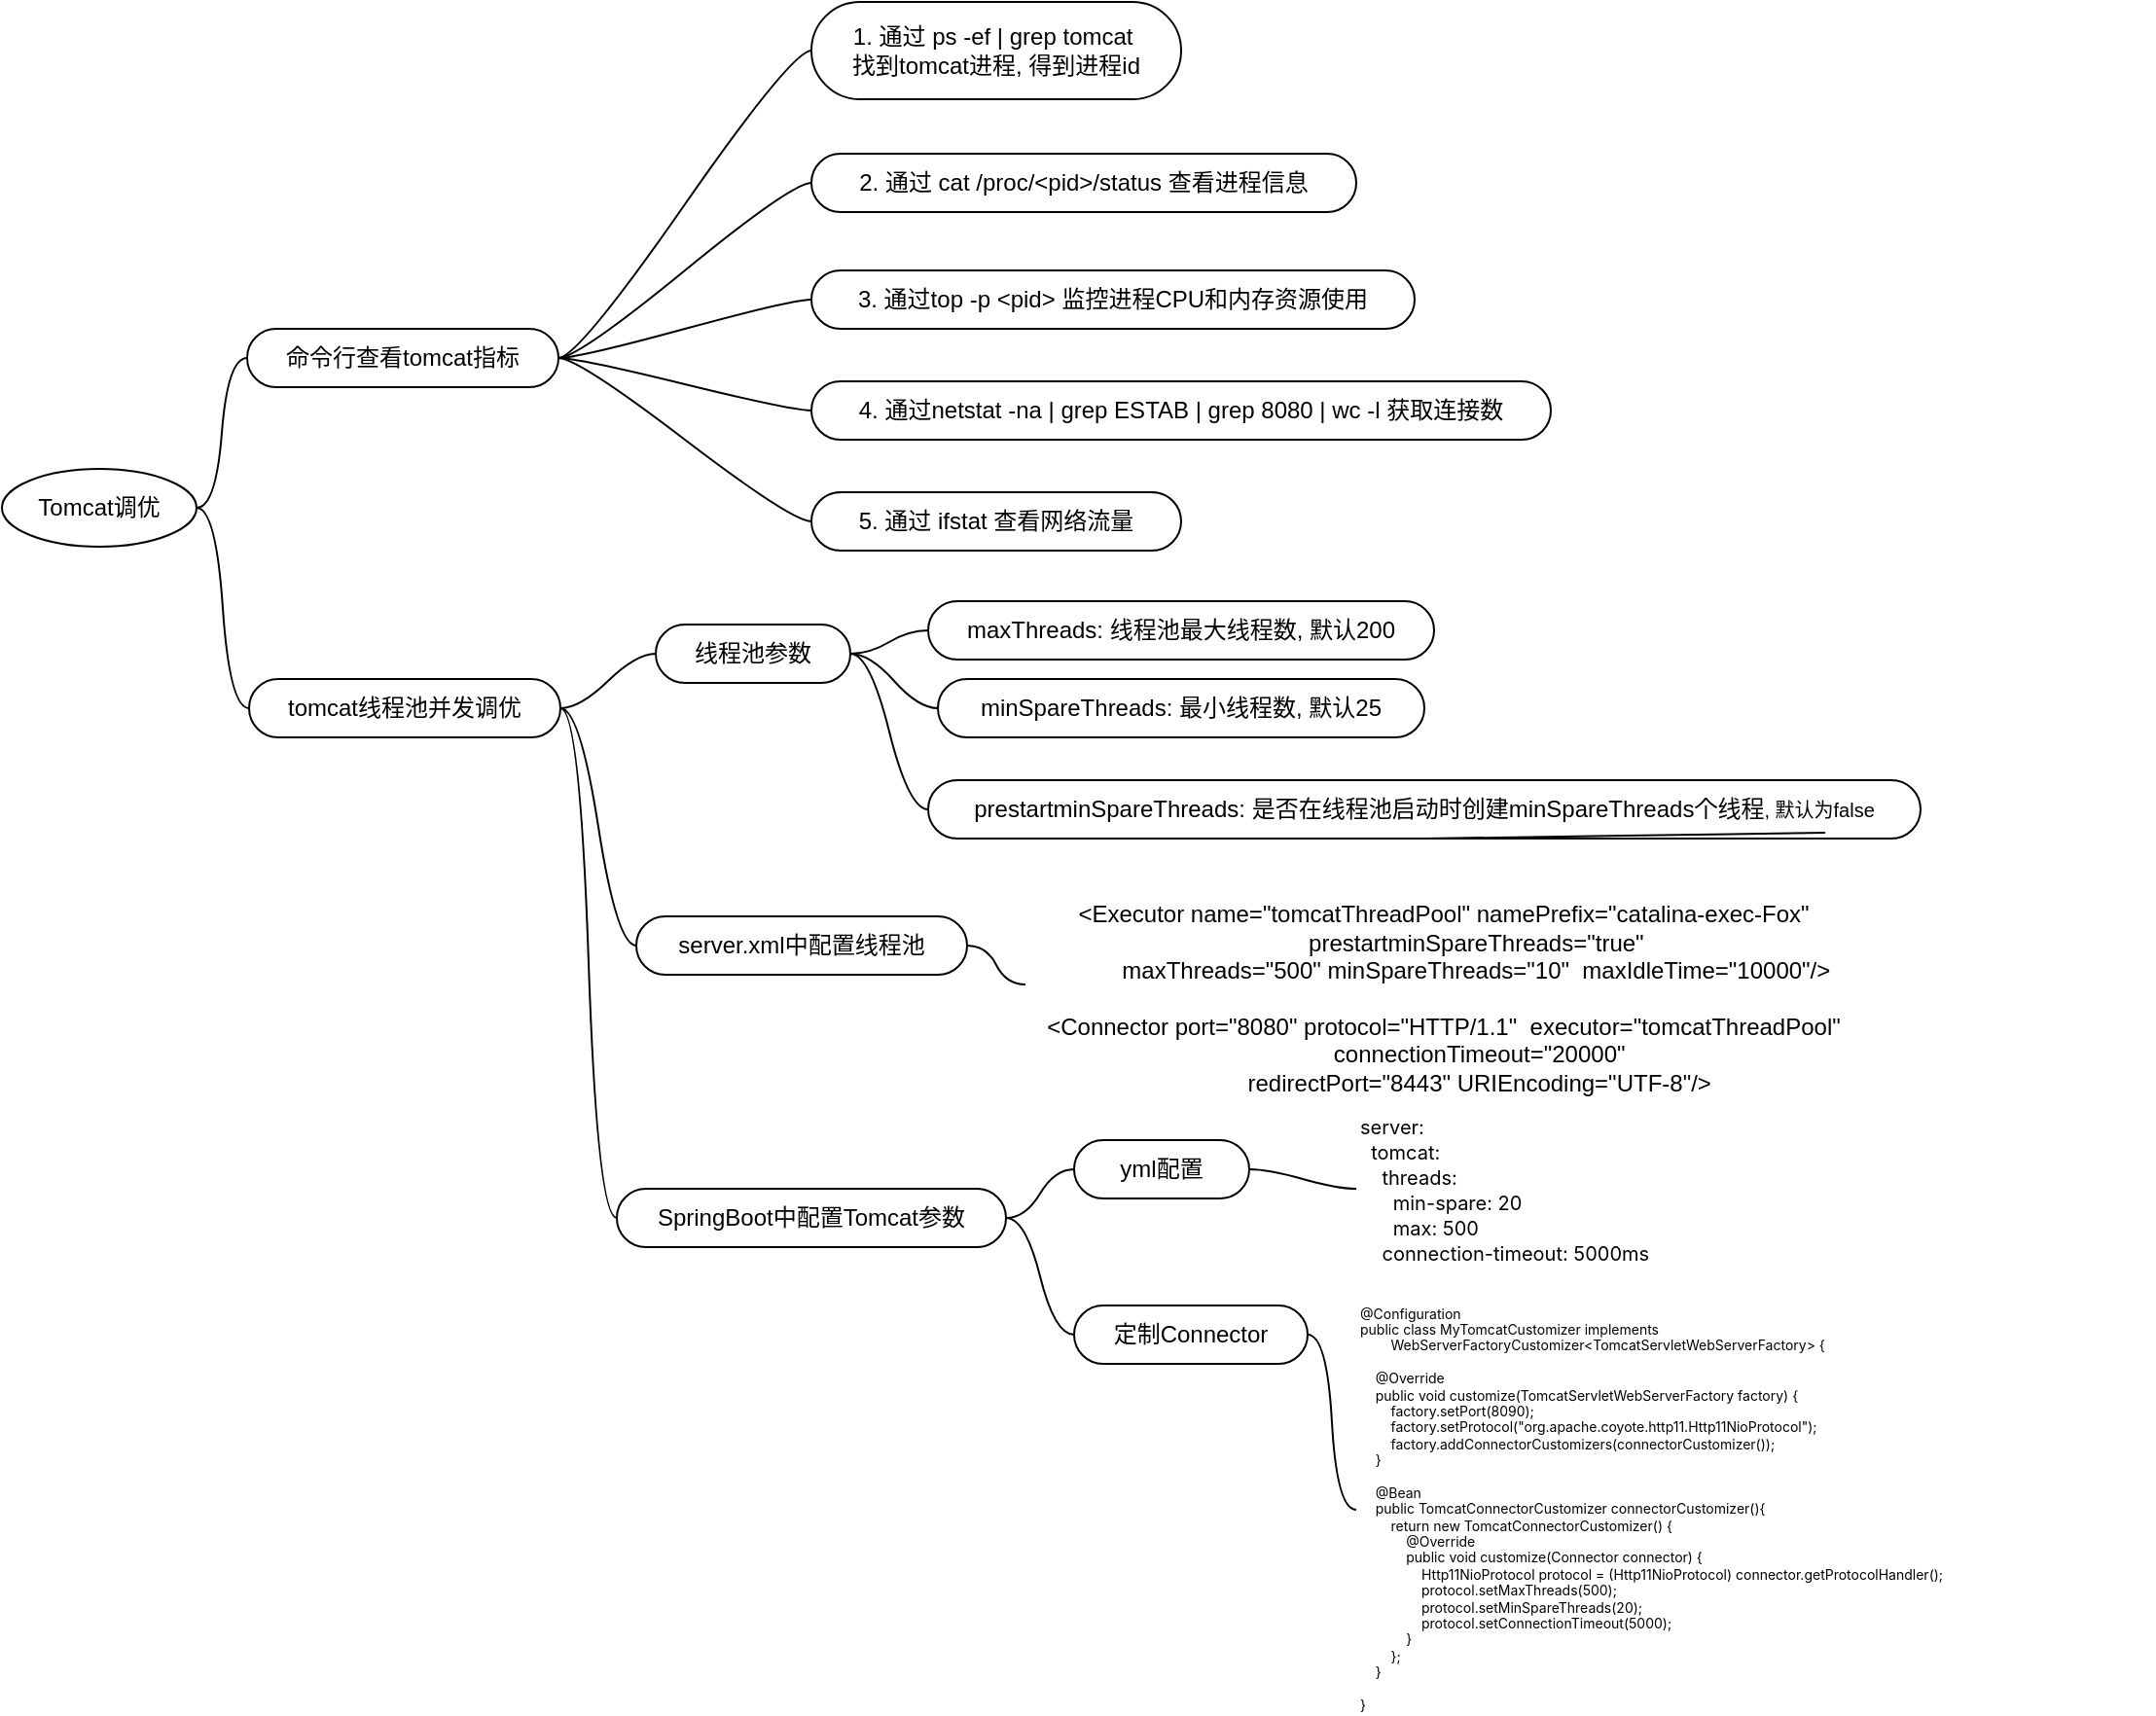 <mxfile version="27.1.5">
  <diagram id="e06wF-_9-BG0q04lpOA8" name="第 1 页">
    <mxGraphModel dx="1018" dy="689" grid="1" gridSize="10" guides="1" tooltips="1" connect="1" arrows="1" fold="1" page="1" pageScale="1" pageWidth="827" pageHeight="1169" math="0" shadow="0">
      <root>
        <mxCell id="0" />
        <mxCell id="1" parent="0" />
        <mxCell id="b7IFjaoiHJgCwKUFTej1-2" style="edgeStyle=entityRelationEdgeStyle;rounded=0;orthogonalLoop=1;jettySize=auto;html=1;startArrow=none;endArrow=none;segment=10;curved=1;sourcePerimeterSpacing=0;targetPerimeterSpacing=0;exitX=1;exitY=0.5;exitDx=0;exitDy=0;" edge="1" parent="1" source="b7IFjaoiHJgCwKUFTej1-1" target="b7IFjaoiHJgCwKUFTej1-3">
          <mxGeometry relative="1" as="geometry">
            <mxPoint x="520" y="240" as="targetPoint" />
          </mxGeometry>
        </mxCell>
        <mxCell id="b7IFjaoiHJgCwKUFTej1-16" style="edgeStyle=entityRelationEdgeStyle;rounded=0;orthogonalLoop=1;jettySize=auto;html=1;startArrow=none;endArrow=none;segment=10;curved=1;sourcePerimeterSpacing=0;targetPerimeterSpacing=0;exitX=1;exitY=0.5;exitDx=0;exitDy=0;" edge="1" parent="1" source="b7IFjaoiHJgCwKUFTej1-1" target="b7IFjaoiHJgCwKUFTej1-17">
          <mxGeometry relative="1" as="geometry">
            <mxPoint x="500" y="420" as="targetPoint" />
          </mxGeometry>
        </mxCell>
        <mxCell id="b7IFjaoiHJgCwKUFTej1-1" value="Tomcat调优" style="ellipse;whiteSpace=wrap;html=1;align=center;newEdgeStyle={&quot;edgeStyle&quot;:&quot;entityRelationEdgeStyle&quot;,&quot;startArrow&quot;:&quot;none&quot;,&quot;endArrow&quot;:&quot;none&quot;,&quot;segment&quot;:10,&quot;curved&quot;:1,&quot;sourcePerimeterSpacing&quot;:0,&quot;targetPerimeterSpacing&quot;:0};treeFolding=1;treeMoving=1;" vertex="1" parent="1">
          <mxGeometry x="364" y="310" width="100" height="40" as="geometry" />
        </mxCell>
        <mxCell id="b7IFjaoiHJgCwKUFTej1-4" style="edgeStyle=entityRelationEdgeStyle;rounded=0;orthogonalLoop=1;jettySize=auto;html=1;startArrow=none;endArrow=none;segment=10;curved=1;sourcePerimeterSpacing=0;targetPerimeterSpacing=0;exitX=1;exitY=0.5;exitDx=0;exitDy=0;" edge="1" parent="1" source="b7IFjaoiHJgCwKUFTej1-3" target="b7IFjaoiHJgCwKUFTej1-5">
          <mxGeometry relative="1" as="geometry">
            <mxPoint x="700" y="210" as="targetPoint" />
          </mxGeometry>
        </mxCell>
        <mxCell id="b7IFjaoiHJgCwKUFTej1-6" style="edgeStyle=entityRelationEdgeStyle;rounded=0;orthogonalLoop=1;jettySize=auto;html=1;startArrow=none;endArrow=none;segment=10;curved=1;sourcePerimeterSpacing=0;targetPerimeterSpacing=0;exitX=1;exitY=0.5;exitDx=0;exitDy=0;" edge="1" parent="1" source="b7IFjaoiHJgCwKUFTej1-3" target="b7IFjaoiHJgCwKUFTej1-7">
          <mxGeometry relative="1" as="geometry">
            <mxPoint x="760" y="253" as="targetPoint" />
          </mxGeometry>
        </mxCell>
        <mxCell id="b7IFjaoiHJgCwKUFTej1-10" style="edgeStyle=entityRelationEdgeStyle;rounded=0;orthogonalLoop=1;jettySize=auto;html=1;startArrow=none;endArrow=none;segment=10;curved=1;sourcePerimeterSpacing=0;targetPerimeterSpacing=0;exitX=1;exitY=0.5;exitDx=0;exitDy=0;" edge="1" parent="1" source="b7IFjaoiHJgCwKUFTej1-3" target="b7IFjaoiHJgCwKUFTej1-11">
          <mxGeometry relative="1" as="geometry">
            <mxPoint x="770" y="220" as="targetPoint" />
          </mxGeometry>
        </mxCell>
        <mxCell id="b7IFjaoiHJgCwKUFTej1-12" style="edgeStyle=entityRelationEdgeStyle;rounded=0;orthogonalLoop=1;jettySize=auto;html=1;startArrow=none;endArrow=none;segment=10;curved=1;sourcePerimeterSpacing=0;targetPerimeterSpacing=0;exitX=1;exitY=0.5;exitDx=0;exitDy=0;" edge="1" parent="1" source="b7IFjaoiHJgCwKUFTej1-3" target="b7IFjaoiHJgCwKUFTej1-13">
          <mxGeometry relative="1" as="geometry">
            <mxPoint x="790" y="280" as="targetPoint" />
          </mxGeometry>
        </mxCell>
        <mxCell id="b7IFjaoiHJgCwKUFTej1-14" style="edgeStyle=entityRelationEdgeStyle;rounded=0;orthogonalLoop=1;jettySize=auto;html=1;startArrow=none;endArrow=none;segment=10;curved=1;sourcePerimeterSpacing=0;targetPerimeterSpacing=0;exitX=1;exitY=0.5;exitDx=0;exitDy=0;" edge="1" parent="1" source="b7IFjaoiHJgCwKUFTej1-3" target="b7IFjaoiHJgCwKUFTej1-15">
          <mxGeometry relative="1" as="geometry">
            <mxPoint x="790" y="340" as="targetPoint" />
          </mxGeometry>
        </mxCell>
        <mxCell id="b7IFjaoiHJgCwKUFTej1-3" value="命令行查看tomcat指标" style="whiteSpace=wrap;html=1;rounded=1;arcSize=50;align=center;verticalAlign=middle;strokeWidth=1;autosize=1;spacing=4;treeFolding=1;treeMoving=1;newEdgeStyle={&quot;edgeStyle&quot;:&quot;entityRelationEdgeStyle&quot;,&quot;startArrow&quot;:&quot;none&quot;,&quot;endArrow&quot;:&quot;none&quot;,&quot;segment&quot;:10,&quot;curved&quot;:1,&quot;sourcePerimeterSpacing&quot;:0,&quot;targetPerimeterSpacing&quot;:0};" vertex="1" parent="1">
          <mxGeometry x="490" y="238" width="160" height="30" as="geometry" />
        </mxCell>
        <mxCell id="b7IFjaoiHJgCwKUFTej1-5" value="1. 通过 ps -ef | grep tomcat&amp;nbsp;&lt;div&gt;找到tomcat进程, 得到进程id&lt;/div&gt;" style="whiteSpace=wrap;html=1;rounded=1;arcSize=50;align=center;verticalAlign=middle;strokeWidth=1;autosize=1;spacing=4;treeFolding=1;treeMoving=1;newEdgeStyle={&quot;edgeStyle&quot;:&quot;entityRelationEdgeStyle&quot;,&quot;startArrow&quot;:&quot;none&quot;,&quot;endArrow&quot;:&quot;none&quot;,&quot;segment&quot;:10,&quot;curved&quot;:1,&quot;sourcePerimeterSpacing&quot;:0,&quot;targetPerimeterSpacing&quot;:0};" vertex="1" parent="1">
          <mxGeometry x="780" y="70" width="190" height="50" as="geometry" />
        </mxCell>
        <mxCell id="b7IFjaoiHJgCwKUFTej1-7" value="2. 通过 cat /proc/&amp;lt;pid&amp;gt;/status 查看进程信息" style="whiteSpace=wrap;html=1;rounded=1;arcSize=50;align=center;verticalAlign=middle;strokeWidth=1;autosize=1;spacing=4;treeFolding=1;treeMoving=1;newEdgeStyle={&quot;edgeStyle&quot;:&quot;entityRelationEdgeStyle&quot;,&quot;startArrow&quot;:&quot;none&quot;,&quot;endArrow&quot;:&quot;none&quot;,&quot;segment&quot;:10,&quot;curved&quot;:1,&quot;sourcePerimeterSpacing&quot;:0,&quot;targetPerimeterSpacing&quot;:0};" vertex="1" parent="1">
          <mxGeometry x="780" y="148" width="280" height="30" as="geometry" />
        </mxCell>
        <mxCell id="b7IFjaoiHJgCwKUFTej1-11" value="3. 通过top -p &amp;lt;pid&amp;gt; 监控进程CPU和内存资源使用" style="whiteSpace=wrap;html=1;rounded=1;arcSize=50;align=center;verticalAlign=middle;strokeWidth=1;autosize=1;spacing=4;treeFolding=1;treeMoving=1;newEdgeStyle={&quot;edgeStyle&quot;:&quot;entityRelationEdgeStyle&quot;,&quot;startArrow&quot;:&quot;none&quot;,&quot;endArrow&quot;:&quot;none&quot;,&quot;segment&quot;:10,&quot;curved&quot;:1,&quot;sourcePerimeterSpacing&quot;:0,&quot;targetPerimeterSpacing&quot;:0};" vertex="1" parent="1">
          <mxGeometry x="780" y="208" width="310" height="30" as="geometry" />
        </mxCell>
        <mxCell id="b7IFjaoiHJgCwKUFTej1-13" value="4. 通过netstat -na | grep ESTAB | grep 8080 | wc -l 获取连接数" style="whiteSpace=wrap;html=1;rounded=1;arcSize=50;align=center;verticalAlign=middle;strokeWidth=1;autosize=1;spacing=4;treeFolding=1;treeMoving=1;newEdgeStyle={&quot;edgeStyle&quot;:&quot;entityRelationEdgeStyle&quot;,&quot;startArrow&quot;:&quot;none&quot;,&quot;endArrow&quot;:&quot;none&quot;,&quot;segment&quot;:10,&quot;curved&quot;:1,&quot;sourcePerimeterSpacing&quot;:0,&quot;targetPerimeterSpacing&quot;:0};" vertex="1" parent="1">
          <mxGeometry x="780" y="265" width="380" height="30" as="geometry" />
        </mxCell>
        <mxCell id="b7IFjaoiHJgCwKUFTej1-15" value="5. 通过 ifstat 查看网络流量" style="whiteSpace=wrap;html=1;rounded=1;arcSize=50;align=center;verticalAlign=middle;strokeWidth=1;autosize=1;spacing=4;treeFolding=1;treeMoving=1;newEdgeStyle={&quot;edgeStyle&quot;:&quot;entityRelationEdgeStyle&quot;,&quot;startArrow&quot;:&quot;none&quot;,&quot;endArrow&quot;:&quot;none&quot;,&quot;segment&quot;:10,&quot;curved&quot;:1,&quot;sourcePerimeterSpacing&quot;:0,&quot;targetPerimeterSpacing&quot;:0};" vertex="1" parent="1">
          <mxGeometry x="780" y="322" width="190" height="30" as="geometry" />
        </mxCell>
        <mxCell id="b7IFjaoiHJgCwKUFTej1-18" style="edgeStyle=entityRelationEdgeStyle;rounded=0;orthogonalLoop=1;jettySize=auto;html=1;startArrow=none;endArrow=none;segment=10;curved=1;sourcePerimeterSpacing=0;targetPerimeterSpacing=0;exitX=1;exitY=0.5;exitDx=0;exitDy=0;" edge="1" parent="1" source="b7IFjaoiHJgCwKUFTej1-17" target="b7IFjaoiHJgCwKUFTej1-19">
          <mxGeometry relative="1" as="geometry">
            <mxPoint x="730" y="400" as="targetPoint" />
          </mxGeometry>
        </mxCell>
        <mxCell id="b7IFjaoiHJgCwKUFTej1-27" style="edgeStyle=entityRelationEdgeStyle;rounded=0;orthogonalLoop=1;jettySize=auto;html=1;startArrow=none;endArrow=none;segment=10;curved=1;sourcePerimeterSpacing=0;targetPerimeterSpacing=0;exitX=1;exitY=0.5;exitDx=0;exitDy=0;" edge="1" parent="1" source="b7IFjaoiHJgCwKUFTej1-17" target="b7IFjaoiHJgCwKUFTej1-28">
          <mxGeometry relative="1" as="geometry">
            <mxPoint x="730" y="540" as="targetPoint" />
          </mxGeometry>
        </mxCell>
        <mxCell id="b7IFjaoiHJgCwKUFTej1-34" style="edgeStyle=entityRelationEdgeStyle;rounded=0;orthogonalLoop=1;jettySize=auto;html=1;startArrow=none;endArrow=none;segment=10;curved=1;sourcePerimeterSpacing=0;targetPerimeterSpacing=0;exitX=1;exitY=0.5;exitDx=0;exitDy=0;" edge="1" parent="1" source="b7IFjaoiHJgCwKUFTej1-17" target="b7IFjaoiHJgCwKUFTej1-35">
          <mxGeometry relative="1" as="geometry">
            <mxPoint x="690" y="650" as="targetPoint" />
          </mxGeometry>
        </mxCell>
        <mxCell id="b7IFjaoiHJgCwKUFTej1-17" value="tomcat线程池并发调优" style="whiteSpace=wrap;html=1;rounded=1;arcSize=50;align=center;verticalAlign=middle;strokeWidth=1;autosize=1;spacing=4;treeFolding=1;treeMoving=1;newEdgeStyle={&quot;edgeStyle&quot;:&quot;entityRelationEdgeStyle&quot;,&quot;startArrow&quot;:&quot;none&quot;,&quot;endArrow&quot;:&quot;none&quot;,&quot;segment&quot;:10,&quot;curved&quot;:1,&quot;sourcePerimeterSpacing&quot;:0,&quot;targetPerimeterSpacing&quot;:0};" vertex="1" parent="1">
          <mxGeometry x="491" y="418" width="160" height="30" as="geometry" />
        </mxCell>
        <mxCell id="b7IFjaoiHJgCwKUFTej1-20" style="edgeStyle=entityRelationEdgeStyle;rounded=0;orthogonalLoop=1;jettySize=auto;html=1;startArrow=none;endArrow=none;segment=10;curved=1;sourcePerimeterSpacing=0;targetPerimeterSpacing=0;exitX=1;exitY=0.5;exitDx=0;exitDy=0;" edge="1" parent="1" source="b7IFjaoiHJgCwKUFTej1-19" target="b7IFjaoiHJgCwKUFTej1-21">
          <mxGeometry relative="1" as="geometry">
            <mxPoint x="880" y="370" as="targetPoint" />
          </mxGeometry>
        </mxCell>
        <mxCell id="b7IFjaoiHJgCwKUFTej1-22" style="edgeStyle=entityRelationEdgeStyle;rounded=0;orthogonalLoop=1;jettySize=auto;html=1;startArrow=none;endArrow=none;segment=10;curved=1;sourcePerimeterSpacing=0;targetPerimeterSpacing=0;exitX=1;exitY=0.5;exitDx=0;exitDy=0;" edge="1" parent="1" source="b7IFjaoiHJgCwKUFTej1-19" target="b7IFjaoiHJgCwKUFTej1-23">
          <mxGeometry relative="1" as="geometry">
            <mxPoint x="850" y="430" as="targetPoint" />
          </mxGeometry>
        </mxCell>
        <mxCell id="b7IFjaoiHJgCwKUFTej1-24" style="edgeStyle=entityRelationEdgeStyle;rounded=0;orthogonalLoop=1;jettySize=auto;html=1;startArrow=none;endArrow=none;segment=10;curved=1;sourcePerimeterSpacing=0;targetPerimeterSpacing=0;exitX=1;exitY=0.5;exitDx=0;exitDy=0;" edge="1" parent="1" source="b7IFjaoiHJgCwKUFTej1-19" target="b7IFjaoiHJgCwKUFTej1-25">
          <mxGeometry relative="1" as="geometry">
            <mxPoint x="850" y="490" as="targetPoint" />
          </mxGeometry>
        </mxCell>
        <mxCell id="b7IFjaoiHJgCwKUFTej1-19" value="线程池参数" style="whiteSpace=wrap;html=1;rounded=1;arcSize=50;align=center;verticalAlign=middle;strokeWidth=1;autosize=1;spacing=4;treeFolding=1;treeMoving=1;newEdgeStyle={&quot;edgeStyle&quot;:&quot;entityRelationEdgeStyle&quot;,&quot;startArrow&quot;:&quot;none&quot;,&quot;endArrow&quot;:&quot;none&quot;,&quot;segment&quot;:10,&quot;curved&quot;:1,&quot;sourcePerimeterSpacing&quot;:0,&quot;targetPerimeterSpacing&quot;:0};" vertex="1" parent="1">
          <mxGeometry x="700" y="390" width="100" height="30" as="geometry" />
        </mxCell>
        <mxCell id="b7IFjaoiHJgCwKUFTej1-21" value="maxThreads: 线程池最大线程数, 默认200" style="whiteSpace=wrap;html=1;rounded=1;arcSize=50;align=center;verticalAlign=middle;strokeWidth=1;autosize=1;spacing=4;treeFolding=1;treeMoving=1;newEdgeStyle={&quot;edgeStyle&quot;:&quot;entityRelationEdgeStyle&quot;,&quot;startArrow&quot;:&quot;none&quot;,&quot;endArrow&quot;:&quot;none&quot;,&quot;segment&quot;:10,&quot;curved&quot;:1,&quot;sourcePerimeterSpacing&quot;:0,&quot;targetPerimeterSpacing&quot;:0};" vertex="1" parent="1">
          <mxGeometry x="840" y="378" width="260" height="30" as="geometry" />
        </mxCell>
        <mxCell id="b7IFjaoiHJgCwKUFTej1-23" value="minSpareThreads: 最小线程数, 默认25" style="whiteSpace=wrap;html=1;rounded=1;arcSize=50;align=center;verticalAlign=middle;strokeWidth=1;autosize=1;spacing=4;treeFolding=1;treeMoving=1;newEdgeStyle={&quot;edgeStyle&quot;:&quot;entityRelationEdgeStyle&quot;,&quot;startArrow&quot;:&quot;none&quot;,&quot;endArrow&quot;:&quot;none&quot;,&quot;segment&quot;:10,&quot;curved&quot;:1,&quot;sourcePerimeterSpacing&quot;:0,&quot;targetPerimeterSpacing&quot;:0};" vertex="1" parent="1">
          <mxGeometry x="845" y="418" width="250" height="30" as="geometry" />
        </mxCell>
        <mxCell id="b7IFjaoiHJgCwKUFTej1-25" value="prestartminSpareThreads: 是否在线程池启动时创建minSpareThreads个线程&lt;span style=&quot;font-size: 10px;&quot;&gt;, 默认为false&lt;/span&gt;" style="whiteSpace=wrap;html=1;rounded=1;arcSize=50;align=center;verticalAlign=middle;strokeWidth=1;autosize=1;spacing=4;treeFolding=1;treeMoving=1;newEdgeStyle={&quot;edgeStyle&quot;:&quot;entityRelationEdgeStyle&quot;,&quot;startArrow&quot;:&quot;none&quot;,&quot;endArrow&quot;:&quot;none&quot;,&quot;segment&quot;:10,&quot;curved&quot;:1,&quot;sourcePerimeterSpacing&quot;:0,&quot;targetPerimeterSpacing&quot;:0};" vertex="1" parent="1">
          <mxGeometry x="840" y="470" width="510" height="30" as="geometry" />
        </mxCell>
        <mxCell id="b7IFjaoiHJgCwKUFTej1-26" style="edgeStyle=entityRelationEdgeStyle;rounded=0;orthogonalLoop=1;jettySize=auto;html=1;startArrow=none;endArrow=none;segment=10;curved=1;sourcePerimeterSpacing=0;targetPerimeterSpacing=0;exitX=0.5;exitY=1;exitDx=0;exitDy=0;entryX=0.904;entryY=0.9;entryDx=0;entryDy=0;entryPerimeter=0;" edge="1" parent="1" source="b7IFjaoiHJgCwKUFTej1-25" target="b7IFjaoiHJgCwKUFTej1-25">
          <mxGeometry relative="1" as="geometry" />
        </mxCell>
        <mxCell id="b7IFjaoiHJgCwKUFTej1-29" style="edgeStyle=entityRelationEdgeStyle;rounded=0;orthogonalLoop=1;jettySize=auto;html=1;startArrow=none;endArrow=none;segment=10;curved=1;sourcePerimeterSpacing=0;targetPerimeterSpacing=0;exitX=1;exitY=0.5;exitDx=0;exitDy=0;" edge="1" parent="1" source="b7IFjaoiHJgCwKUFTej1-28" target="b7IFjaoiHJgCwKUFTej1-31">
          <mxGeometry relative="1" as="geometry">
            <mxPoint x="921" y="615" as="targetPoint" />
          </mxGeometry>
        </mxCell>
        <mxCell id="b7IFjaoiHJgCwKUFTej1-28" value="server.xml中配置线程池" style="whiteSpace=wrap;html=1;rounded=1;arcSize=50;align=center;verticalAlign=middle;strokeWidth=1;autosize=1;spacing=4;treeFolding=1;treeMoving=1;newEdgeStyle={&quot;edgeStyle&quot;:&quot;entityRelationEdgeStyle&quot;,&quot;startArrow&quot;:&quot;none&quot;,&quot;endArrow&quot;:&quot;none&quot;,&quot;segment&quot;:10,&quot;curved&quot;:1,&quot;sourcePerimeterSpacing&quot;:0,&quot;targetPerimeterSpacing&quot;:0};" vertex="1" parent="1">
          <mxGeometry x="690" y="540" width="170" height="30" as="geometry" />
        </mxCell>
        <mxCell id="b7IFjaoiHJgCwKUFTej1-31" value="&lt;article data-content=&quot;[{&amp;quot;type&amp;quot;:&amp;quot;block&amp;quot;,&amp;quot;id&amp;quot;:&amp;quot;1899-1641361801351&amp;quot;,&amp;quot;name&amp;quot;:&amp;quot;code&amp;quot;,&amp;quot;data&amp;quot;:{&amp;quot;version&amp;quot;:1,&amp;quot;language&amp;quot;:&amp;quot;xml&amp;quot;,&amp;quot;theme&amp;quot;:&amp;quot;default&amp;quot;},&amp;quot;nodes&amp;quot;:[{&amp;quot;type&amp;quot;:&amp;quot;block&amp;quot;,&amp;quot;id&amp;quot;:&amp;quot;moYB-1674907588548&amp;quot;,&amp;quot;name&amp;quot;:&amp;quot;code-line&amp;quot;,&amp;quot;data&amp;quot;:{},&amp;quot;nodes&amp;quot;:[{&amp;quot;type&amp;quot;:&amp;quot;text&amp;quot;,&amp;quot;id&amp;quot;:&amp;quot;JmrH-1674907588548&amp;quot;,&amp;quot;leaves&amp;quot;:[{&amp;quot;text&amp;quot;:&amp;quot;&amp;quot;,&amp;quot;marks&amp;quot;:[]}]}]},{&amp;quot;type&amp;quot;:&amp;quot;block&amp;quot;,&amp;quot;id&amp;quot;:&amp;quot;Kc5n-1674907588548&amp;quot;,&amp;quot;name&amp;quot;:&amp;quot;code-line&amp;quot;,&amp;quot;data&amp;quot;:{},&amp;quot;nodes&amp;quot;:[{&amp;quot;type&amp;quot;:&amp;quot;text&amp;quot;,&amp;quot;id&amp;quot;:&amp;quot;Gkob-1674907588548&amp;quot;,&amp;quot;leaves&amp;quot;:[{&amp;quot;text&amp;quot;:&amp;quot;&amp;lt;Executor&amp;nbsp;name=\&amp;quot;tomcatThreadPool\&amp;quot;&amp;nbsp;namePrefix=\&amp;quot;catalina-exec-Fox\&amp;quot;&amp;quot;,&amp;quot;marks&amp;quot;:[]}]}]},{&amp;quot;type&amp;quot;:&amp;quot;block&amp;quot;,&amp;quot;id&amp;quot;:&amp;quot;qeFS-1674907588548&amp;quot;,&amp;quot;name&amp;quot;:&amp;quot;code-line&amp;quot;,&amp;quot;data&amp;quot;:{},&amp;quot;nodes&amp;quot;:[{&amp;quot;type&amp;quot;:&amp;quot;text&amp;quot;,&amp;quot;id&amp;quot;:&amp;quot;iYVm-1674907588548&amp;quot;,&amp;quot;leaves&amp;quot;:[{&amp;quot;text&amp;quot;:&amp;quot;&amp;nbsp;&amp;nbsp;&amp;nbsp;&amp;nbsp;&amp;nbsp;&amp;nbsp;&amp;nbsp;&amp;nbsp;&amp;nbsp;&amp;nbsp;prestartminSpareThreads=\&amp;quot;true\&amp;quot;&amp;quot;,&amp;quot;marks&amp;quot;:[]}]}]},{&amp;quot;type&amp;quot;:&amp;quot;block&amp;quot;,&amp;quot;id&amp;quot;:&amp;quot;79dg-1674907588548&amp;quot;,&amp;quot;name&amp;quot;:&amp;quot;code-line&amp;quot;,&amp;quot;data&amp;quot;:{},&amp;quot;nodes&amp;quot;:[{&amp;quot;type&amp;quot;:&amp;quot;text&amp;quot;,&amp;quot;id&amp;quot;:&amp;quot;H1l4-1674907588548&amp;quot;,&amp;quot;leaves&amp;quot;:[{&amp;quot;text&amp;quot;:&amp;quot;&amp;nbsp;&amp;nbsp;&amp;nbsp;&amp;nbsp;&amp;nbsp;&amp;nbsp;&amp;nbsp;&amp;nbsp;&amp;nbsp;&amp;nbsp;maxThreads=\&amp;quot;500\&amp;quot;&amp;nbsp;minSpareThreads=\&amp;quot;10\&amp;quot;&amp;nbsp;&amp;nbsp;maxIdleTime=\&amp;quot;10000\&amp;quot;/&amp;gt;&amp;quot;,&amp;quot;marks&amp;quot;:[]}]}]},{&amp;quot;type&amp;quot;:&amp;quot;block&amp;quot;,&amp;quot;id&amp;quot;:&amp;quot;SdMy-1674907588548&amp;quot;,&amp;quot;name&amp;quot;:&amp;quot;code-line&amp;quot;,&amp;quot;data&amp;quot;:{},&amp;quot;nodes&amp;quot;:[{&amp;quot;type&amp;quot;:&amp;quot;text&amp;quot;,&amp;quot;id&amp;quot;:&amp;quot;pEGD-1674907588548&amp;quot;,&amp;quot;leaves&amp;quot;:[{&amp;quot;text&amp;quot;:&amp;quot;&amp;nbsp;&amp;nbsp;&amp;nbsp;&amp;nbsp;&amp;nbsp;&amp;nbsp;&amp;nbsp;&amp;nbsp;&amp;nbsp;&amp;nbsp;&amp;quot;,&amp;quot;marks&amp;quot;:[]}]}]},{&amp;quot;type&amp;quot;:&amp;quot;block&amp;quot;,&amp;quot;id&amp;quot;:&amp;quot;EvMF-1674907588548&amp;quot;,&amp;quot;name&amp;quot;:&amp;quot;code-line&amp;quot;,&amp;quot;data&amp;quot;:{},&amp;quot;nodes&amp;quot;:[{&amp;quot;type&amp;quot;:&amp;quot;text&amp;quot;,&amp;quot;id&amp;quot;:&amp;quot;7GFu-1674907588548&amp;quot;,&amp;quot;leaves&amp;quot;:[{&amp;quot;text&amp;quot;:&amp;quot;&amp;lt;Connector&amp;nbsp;port=\&amp;quot;8080\&amp;quot;&amp;nbsp;protocol=\&amp;quot;HTTP/1.1\&amp;quot;&amp;nbsp;&amp;nbsp;executor=\&amp;quot;tomcatThreadPool\&amp;quot;&amp;quot;,&amp;quot;marks&amp;quot;:[]}]}]},{&amp;quot;type&amp;quot;:&amp;quot;block&amp;quot;,&amp;quot;id&amp;quot;:&amp;quot;du2h-1674907588548&amp;quot;,&amp;quot;name&amp;quot;:&amp;quot;code-line&amp;quot;,&amp;quot;data&amp;quot;:{},&amp;quot;nodes&amp;quot;:[{&amp;quot;type&amp;quot;:&amp;quot;text&amp;quot;,&amp;quot;id&amp;quot;:&amp;quot;ZOag-1674907588548&amp;quot;,&amp;quot;leaves&amp;quot;:[{&amp;quot;text&amp;quot;:&amp;quot;&amp;nbsp;&amp;nbsp;&amp;nbsp;&amp;nbsp;&amp;nbsp;&amp;nbsp;&amp;nbsp;&amp;nbsp;&amp;nbsp;&amp;nbsp;&amp;nbsp;connectionTimeout=\&amp;quot;20000\&amp;quot;&amp;quot;,&amp;quot;marks&amp;quot;:[]}]}]},{&amp;quot;type&amp;quot;:&amp;quot;block&amp;quot;,&amp;quot;id&amp;quot;:&amp;quot;E1hM-1674907588548&amp;quot;,&amp;quot;name&amp;quot;:&amp;quot;code-line&amp;quot;,&amp;quot;data&amp;quot;:{},&amp;quot;nodes&amp;quot;:[{&amp;quot;type&amp;quot;:&amp;quot;text&amp;quot;,&amp;quot;id&amp;quot;:&amp;quot;5KWq-1674907588548&amp;quot;,&amp;quot;leaves&amp;quot;:[{&amp;quot;text&amp;quot;:&amp;quot;&amp;nbsp;&amp;nbsp;&amp;nbsp;&amp;nbsp;&amp;nbsp;&amp;nbsp;&amp;nbsp;&amp;nbsp;&amp;nbsp;&amp;nbsp;&amp;nbsp;redirectPort=\&amp;quot;8443\&amp;quot;&amp;nbsp;URIEncoding=\&amp;quot;UTF-8\&amp;quot;/&amp;gt;&amp;quot;,&amp;quot;marks&amp;quot;:[]}]}]}],&amp;quot;state&amp;quot;:{}}]&quot;&gt;&lt;div data-language=&quot;xml&quot; style=&quot;white-space-collapse: preserve;&quot; data-theme=&quot;default&quot;&gt;&lt;br/&gt;&amp;lt;Executor name=&quot;tomcatThreadPool&quot; namePrefix=&quot;catalina-exec-Fox&quot;&lt;br/&gt;          prestartminSpareThreads=&quot;true&quot;&lt;br/&gt;          maxThreads=&quot;500&quot; minSpareThreads=&quot;10&quot;  maxIdleTime=&quot;10000&quot;/&amp;gt;&lt;br/&gt;          &lt;br/&gt;&amp;lt;Connector port=&quot;8080&quot; protocol=&quot;HTTP/1.1&quot;  executor=&quot;tomcatThreadPool&quot;&lt;br/&gt;           connectionTimeout=&quot;20000&quot;&lt;br/&gt;           redirectPort=&quot;8443&quot; URIEncoding=&quot;UTF-8&quot;/&amp;gt;&lt;/div&gt;&lt;/article&gt;" style="text;html=1;align=center;verticalAlign=middle;whiteSpace=wrap;rounded=0;" vertex="1" parent="1">
          <mxGeometry x="890" y="520" width="430" height="110" as="geometry" />
        </mxCell>
        <mxCell id="b7IFjaoiHJgCwKUFTej1-36" style="edgeStyle=entityRelationEdgeStyle;rounded=0;orthogonalLoop=1;jettySize=auto;html=1;startArrow=none;endArrow=none;segment=10;curved=1;sourcePerimeterSpacing=0;targetPerimeterSpacing=0;exitX=1;exitY=0.5;exitDx=0;exitDy=0;" edge="1" parent="1" source="b7IFjaoiHJgCwKUFTej1-35" target="b7IFjaoiHJgCwKUFTej1-37">
          <mxGeometry relative="1" as="geometry">
            <mxPoint x="960" y="670" as="targetPoint" />
          </mxGeometry>
        </mxCell>
        <mxCell id="b7IFjaoiHJgCwKUFTej1-38" style="edgeStyle=entityRelationEdgeStyle;rounded=0;orthogonalLoop=1;jettySize=auto;html=1;startArrow=none;endArrow=none;segment=10;curved=1;sourcePerimeterSpacing=0;targetPerimeterSpacing=0;exitX=1;exitY=0.5;exitDx=0;exitDy=0;" edge="1" parent="1" source="b7IFjaoiHJgCwKUFTej1-35" target="b7IFjaoiHJgCwKUFTej1-39">
          <mxGeometry relative="1" as="geometry">
            <mxPoint x="930" y="760" as="targetPoint" />
          </mxGeometry>
        </mxCell>
        <mxCell id="b7IFjaoiHJgCwKUFTej1-35" value="SpringBoot中配置Tomcat参数" style="whiteSpace=wrap;html=1;rounded=1;arcSize=50;align=center;verticalAlign=middle;strokeWidth=1;autosize=1;spacing=4;treeFolding=1;treeMoving=1;newEdgeStyle={&quot;edgeStyle&quot;:&quot;entityRelationEdgeStyle&quot;,&quot;startArrow&quot;:&quot;none&quot;,&quot;endArrow&quot;:&quot;none&quot;,&quot;segment&quot;:10,&quot;curved&quot;:1,&quot;sourcePerimeterSpacing&quot;:0,&quot;targetPerimeterSpacing&quot;:0};" vertex="1" parent="1">
          <mxGeometry x="680" y="680" width="200" height="30" as="geometry" />
        </mxCell>
        <mxCell id="b7IFjaoiHJgCwKUFTej1-40" style="edgeStyle=entityRelationEdgeStyle;rounded=0;orthogonalLoop=1;jettySize=auto;html=1;startArrow=none;endArrow=none;segment=10;curved=1;sourcePerimeterSpacing=0;targetPerimeterSpacing=0;exitX=1;exitY=0.5;exitDx=0;exitDy=0;" edge="1" parent="1" source="b7IFjaoiHJgCwKUFTej1-37" target="b7IFjaoiHJgCwKUFTej1-41">
          <mxGeometry relative="1" as="geometry">
            <mxPoint x="1090" y="670" as="targetPoint" />
          </mxGeometry>
        </mxCell>
        <mxCell id="b7IFjaoiHJgCwKUFTej1-37" value="yml配置" style="whiteSpace=wrap;html=1;rounded=1;arcSize=50;align=center;verticalAlign=middle;strokeWidth=1;autosize=1;spacing=4;treeFolding=1;treeMoving=1;newEdgeStyle={&quot;edgeStyle&quot;:&quot;entityRelationEdgeStyle&quot;,&quot;startArrow&quot;:&quot;none&quot;,&quot;endArrow&quot;:&quot;none&quot;,&quot;segment&quot;:10,&quot;curved&quot;:1,&quot;sourcePerimeterSpacing&quot;:0,&quot;targetPerimeterSpacing&quot;:0};" vertex="1" parent="1">
          <mxGeometry x="915" y="655" width="90" height="30" as="geometry" />
        </mxCell>
        <mxCell id="b7IFjaoiHJgCwKUFTej1-42" style="edgeStyle=entityRelationEdgeStyle;rounded=0;orthogonalLoop=1;jettySize=auto;html=1;startArrow=none;endArrow=none;segment=10;curved=1;sourcePerimeterSpacing=0;targetPerimeterSpacing=0;exitX=1;exitY=0.5;exitDx=0;exitDy=0;" edge="1" parent="1" source="b7IFjaoiHJgCwKUFTej1-39" target="b7IFjaoiHJgCwKUFTej1-43">
          <mxGeometry relative="1" as="geometry">
            <mxPoint x="1090" y="755" as="targetPoint" />
          </mxGeometry>
        </mxCell>
        <mxCell id="b7IFjaoiHJgCwKUFTej1-39" value="定制Connector" style="whiteSpace=wrap;html=1;rounded=1;arcSize=50;align=center;verticalAlign=middle;strokeWidth=1;autosize=1;spacing=4;treeFolding=1;treeMoving=1;newEdgeStyle={&quot;edgeStyle&quot;:&quot;entityRelationEdgeStyle&quot;,&quot;startArrow&quot;:&quot;none&quot;,&quot;endArrow&quot;:&quot;none&quot;,&quot;segment&quot;:10,&quot;curved&quot;:1,&quot;sourcePerimeterSpacing&quot;:0,&quot;targetPerimeterSpacing&quot;:0};" vertex="1" parent="1">
          <mxGeometry x="915" y="740" width="120" height="30" as="geometry" />
        </mxCell>
        <mxCell id="b7IFjaoiHJgCwKUFTej1-41" value="&lt;div&gt;&lt;span style=&quot;color: light-dark(rgb(0, 0, 0), rgb(237, 237, 237)); font-family: -apple-system, &amp;quot;system-ui&amp;quot;, &amp;quot;PingFang SC&amp;quot;, Helvetica, Tahoma, Arial, &amp;quot;Hiragino Sans GB&amp;quot;, &amp;quot;Microsoft YaHei&amp;quot;, 微软雅黑, SimSun, 宋体, Heiti, 黑体, sans-serif; white-space: pre; background-color: transparent;&quot;&gt;server:&lt;/span&gt;&lt;/div&gt;&lt;span style=&quot;color: rgb(0, 0, 0); font-family: -apple-system, &amp;quot;system-ui&amp;quot;, &amp;quot;PingFang SC&amp;quot;, Helvetica, Tahoma, Arial, &amp;quot;Hiragino Sans GB&amp;quot;, &amp;quot;Microsoft YaHei&amp;quot;, 微软雅黑, SimSun, 宋体, Heiti, 黑体, sans-serif; white-space: pre;&quot;&gt;  tomcat:&lt;br&gt;    threads:&lt;br&gt;      min-spare: 20&lt;br&gt;      max: 500&lt;br&gt;    connection-timeout: 5000ms&lt;/span&gt;" style="text;html=1;align=left;verticalAlign=middle;whiteSpace=wrap;rounded=0;fontSize=10;" vertex="1" parent="1">
          <mxGeometry x="1060" y="640" width="410" height="80" as="geometry" />
        </mxCell>
        <mxCell id="b7IFjaoiHJgCwKUFTej1-43" value="&lt;span style=&quot;color: rgb(0, 0, 0); font-family: -apple-system, &amp;quot;system-ui&amp;quot;, &amp;quot;PingFang SC&amp;quot;, Helvetica, Tahoma, Arial, &amp;quot;Hiragino Sans GB&amp;quot;, &amp;quot;Microsoft YaHei&amp;quot;, 微软雅黑, SimSun, 宋体, Heiti, 黑体, sans-serif; white-space: pre;&quot;&gt;@Configuration&lt;br&gt;public class MyTomcatCustomizer implements&lt;br&gt;        WebServerFactoryCustomizer&amp;lt;TomcatServletWebServerFactory&amp;gt; {&lt;br&gt;&lt;br&gt;    @Override&lt;br&gt;    public void customize(TomcatServletWebServerFactory factory) {&lt;br&gt;        factory.setPort(8090);&lt;br&gt;        factory.setProtocol(&quot;org.apache.coyote.http11.Http11NioProtocol&quot;);&lt;br&gt;        factory.addConnectorCustomizers(connectorCustomizer());&lt;br&gt;    }&lt;br&gt;&lt;br&gt;    @Bean&lt;br&gt;    public TomcatConnectorCustomizer connectorCustomizer(){&lt;br&gt;        return new TomcatConnectorCustomizer() {&lt;br&gt;            @Override&lt;br&gt;            public void customize(Connector connector) {&lt;br&gt;                Http11NioProtocol protocol = (Http11NioProtocol) connector.getProtocolHandler();&lt;br&gt;                protocol.setMaxThreads(500);&lt;br&gt;                protocol.setMinSpareThreads(20);&lt;br&gt;                protocol.setConnectionTimeout(5000);&lt;br&gt;            }&lt;br&gt;        };&lt;br&gt;    }&lt;br&gt;&lt;br&gt;}&lt;/span&gt;" style="text;html=1;align=left;verticalAlign=middle;whiteSpace=wrap;rounded=0;fontSize=7;" vertex="1" parent="1">
          <mxGeometry x="1060" y="740" width="330" height="210" as="geometry" />
        </mxCell>
      </root>
    </mxGraphModel>
  </diagram>
</mxfile>
